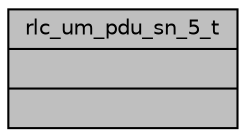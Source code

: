 digraph "rlc_um_pdu_sn_5_t"
{
 // LATEX_PDF_SIZE
  edge [fontname="Helvetica",fontsize="10",labelfontname="Helvetica",labelfontsize="10"];
  node [fontname="Helvetica",fontsize="10",shape=record];
  Node1 [label="{rlc_um_pdu_sn_5_t\n||}",height=0.2,width=0.4,color="black", fillcolor="grey75", style="filled", fontcolor="black",tooltip="Structure helping coding and decoding the first byte of a UMD PDU."];
}
